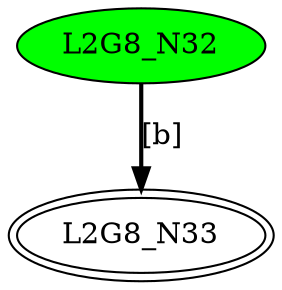 digraph G8{
"L2G8_N32" [style=filled,fillcolor=green];
"L2G8_N33" [peripheries=2];
"L2G8_N32"->"L2G8_N33" [style = bold, label = "[b]"];
}


